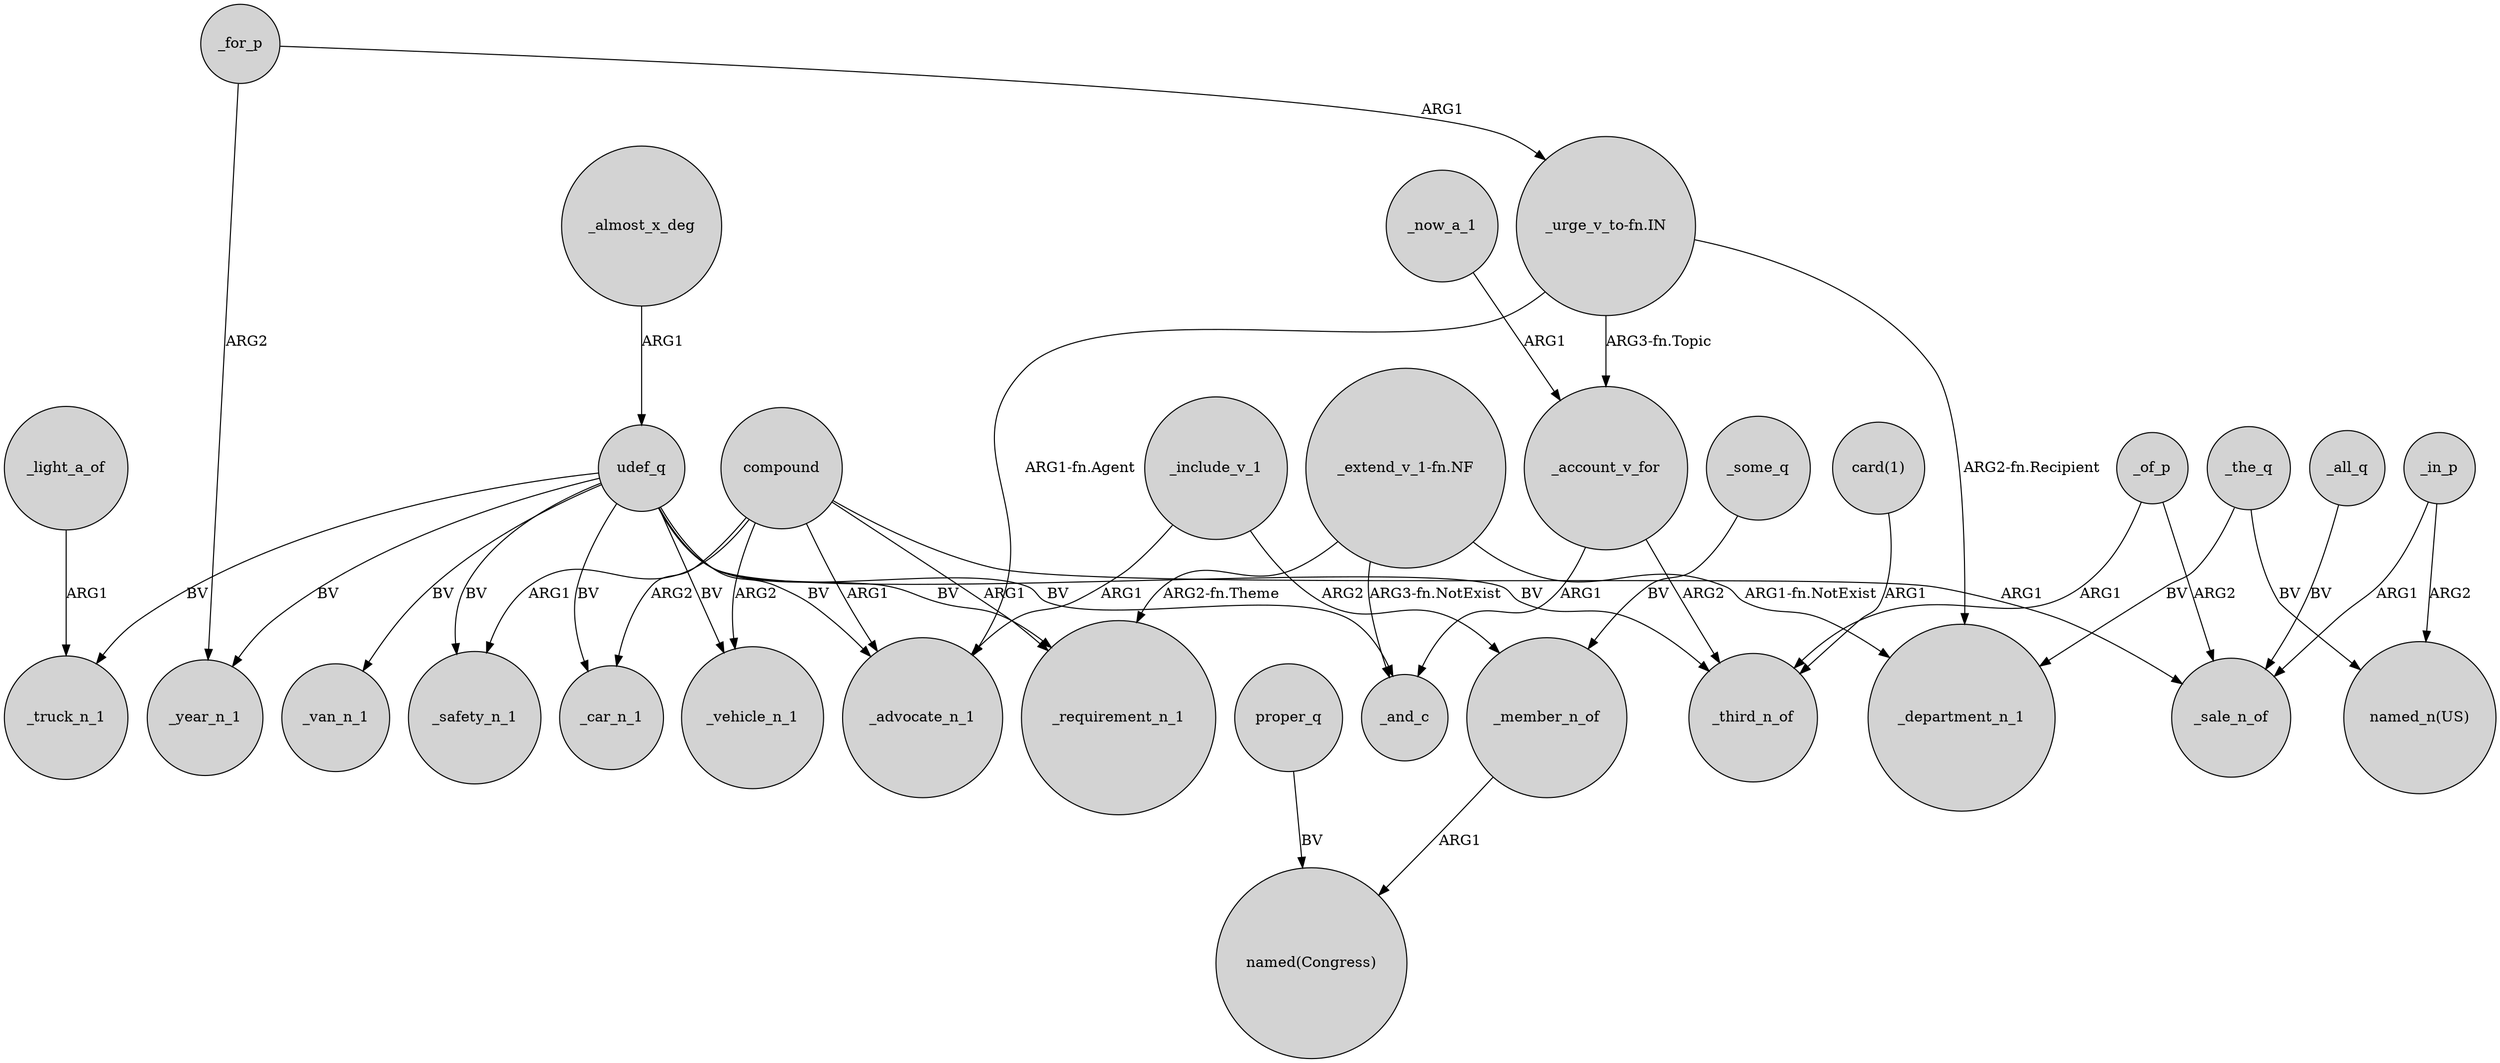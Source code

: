 digraph {
	node [shape=circle style=filled]
	"_extend_v_1-fn.NF" -> _department_n_1 [label="ARG1-fn.NotExist"]
	_of_p -> _third_n_of [label=ARG1]
	_include_v_1 -> _member_n_of [label=ARG2]
	_for_p -> "_urge_v_to-fn.IN" [label=ARG1]
	compound -> _safety_n_1 [label=ARG1]
	_for_p -> _year_n_1 [label=ARG2]
	_some_q -> _member_n_of [label=BV]
	udef_q -> _requirement_n_1 [label=BV]
	_account_v_for -> _third_n_of [label=ARG2]
	compound -> _advocate_n_1 [label=ARG1]
	udef_q -> _third_n_of [label=BV]
	"_urge_v_to-fn.IN" -> _advocate_n_1 [label="ARG1-fn.Agent"]
	_almost_x_deg -> udef_q [label=ARG1]
	udef_q -> _advocate_n_1 [label=BV]
	_light_a_of -> _truck_n_1 [label=ARG1]
	_include_v_1 -> _advocate_n_1 [label=ARG1]
	udef_q -> _van_n_1 [label=BV]
	_in_p -> "named_n(US)" [label=ARG2]
	udef_q -> _vehicle_n_1 [label=BV]
	_the_q -> _department_n_1 [label=BV]
	proper_q -> "named(Congress)" [label=BV]
	"_extend_v_1-fn.NF" -> _requirement_n_1 [label="ARG2-fn.Theme"]
	_now_a_1 -> _account_v_for [label=ARG1]
	"_extend_v_1-fn.NF" -> _and_c [label="ARG3-fn.NotExist"]
	_of_p -> _sale_n_of [label=ARG2]
	_all_q -> _sale_n_of [label=BV]
	compound -> _vehicle_n_1 [label=ARG2]
	_the_q -> "named_n(US)" [label=BV]
	"_urge_v_to-fn.IN" -> _department_n_1 [label="ARG2-fn.Recipient"]
	udef_q -> _truck_n_1 [label=BV]
	"_urge_v_to-fn.IN" -> _account_v_for [label="ARG3-fn.Topic"]
	"card(1)" -> _third_n_of [label=ARG1]
	udef_q -> _safety_n_1 [label=BV]
	compound -> _requirement_n_1 [label=ARG1]
	udef_q -> _year_n_1 [label=BV]
	udef_q -> _car_n_1 [label=BV]
	_in_p -> _sale_n_of [label=ARG1]
	_member_n_of -> "named(Congress)" [label=ARG1]
	udef_q -> _and_c [label=BV]
	compound -> _car_n_1 [label=ARG2]
	_account_v_for -> _and_c [label=ARG1]
	compound -> _sale_n_of [label=ARG1]
}
